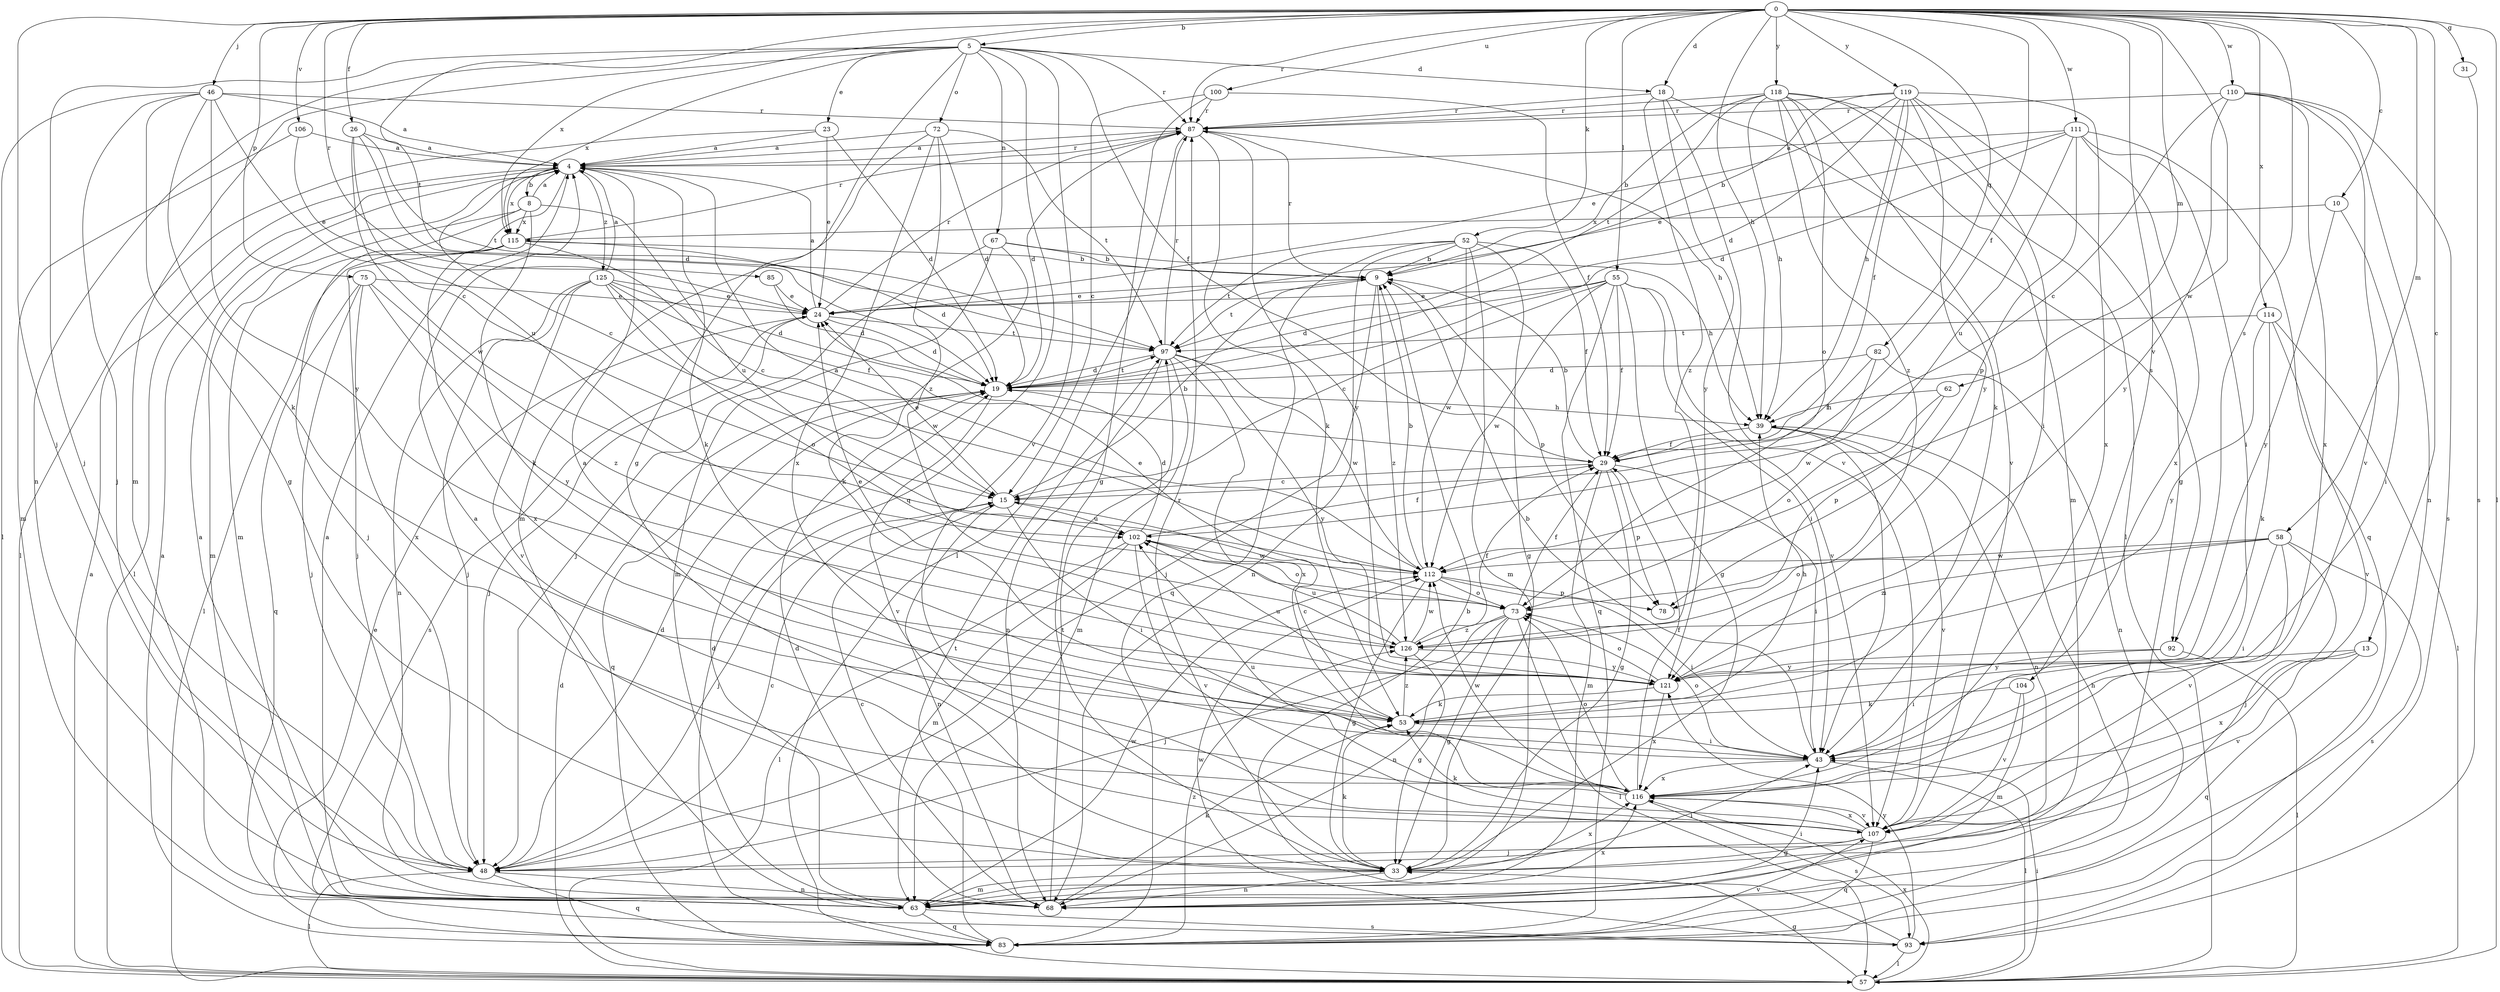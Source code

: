 strict digraph  {
0;
4;
5;
8;
9;
10;
13;
15;
18;
19;
23;
24;
26;
29;
31;
33;
39;
43;
46;
48;
52;
53;
55;
57;
58;
62;
63;
67;
68;
72;
73;
75;
78;
82;
83;
85;
87;
92;
93;
97;
100;
102;
104;
106;
107;
110;
111;
112;
114;
115;
116;
118;
119;
121;
125;
126;
0 -> 5  [label=b];
0 -> 10  [label=c];
0 -> 13  [label=c];
0 -> 18  [label=d];
0 -> 26  [label=f];
0 -> 29  [label=f];
0 -> 31  [label=g];
0 -> 39  [label=h];
0 -> 46  [label=j];
0 -> 48  [label=j];
0 -> 52  [label=k];
0 -> 55  [label=l];
0 -> 57  [label=l];
0 -> 58  [label=m];
0 -> 62  [label=m];
0 -> 75  [label=p];
0 -> 82  [label=q];
0 -> 85  [label=r];
0 -> 87  [label=r];
0 -> 92  [label=s];
0 -> 97  [label=t];
0 -> 100  [label=u];
0 -> 104  [label=v];
0 -> 106  [label=v];
0 -> 110  [label=w];
0 -> 111  [label=w];
0 -> 112  [label=w];
0 -> 114  [label=x];
0 -> 115  [label=x];
0 -> 118  [label=y];
0 -> 119  [label=y];
4 -> 8  [label=b];
4 -> 15  [label=c];
4 -> 53  [label=k];
4 -> 57  [label=l];
4 -> 63  [label=m];
4 -> 87  [label=r];
4 -> 115  [label=x];
4 -> 125  [label=z];
5 -> 18  [label=d];
5 -> 23  [label=e];
5 -> 29  [label=f];
5 -> 33  [label=g];
5 -> 48  [label=j];
5 -> 63  [label=m];
5 -> 67  [label=n];
5 -> 68  [label=n];
5 -> 72  [label=o];
5 -> 83  [label=q];
5 -> 87  [label=r];
5 -> 107  [label=v];
5 -> 115  [label=x];
8 -> 4  [label=a];
8 -> 48  [label=j];
8 -> 53  [label=k];
8 -> 63  [label=m];
8 -> 102  [label=u];
8 -> 115  [label=x];
9 -> 24  [label=e];
9 -> 48  [label=j];
9 -> 78  [label=p];
9 -> 87  [label=r];
9 -> 97  [label=t];
9 -> 126  [label=z];
10 -> 43  [label=i];
10 -> 115  [label=x];
10 -> 121  [label=y];
13 -> 83  [label=q];
13 -> 107  [label=v];
13 -> 116  [label=x];
13 -> 121  [label=y];
15 -> 9  [label=b];
15 -> 24  [label=e];
15 -> 43  [label=i];
15 -> 48  [label=j];
15 -> 68  [label=n];
15 -> 102  [label=u];
18 -> 87  [label=r];
18 -> 92  [label=s];
18 -> 107  [label=v];
18 -> 121  [label=y];
18 -> 126  [label=z];
19 -> 39  [label=h];
19 -> 83  [label=q];
19 -> 97  [label=t];
19 -> 107  [label=v];
23 -> 4  [label=a];
23 -> 19  [label=d];
23 -> 24  [label=e];
23 -> 57  [label=l];
24 -> 4  [label=a];
24 -> 19  [label=d];
24 -> 48  [label=j];
24 -> 87  [label=r];
24 -> 93  [label=s];
24 -> 97  [label=t];
26 -> 4  [label=a];
26 -> 19  [label=d];
26 -> 97  [label=t];
26 -> 102  [label=u];
26 -> 112  [label=w];
29 -> 9  [label=b];
29 -> 15  [label=c];
29 -> 33  [label=g];
29 -> 43  [label=i];
29 -> 63  [label=m];
29 -> 78  [label=p];
31 -> 93  [label=s];
33 -> 4  [label=a];
33 -> 43  [label=i];
33 -> 53  [label=k];
33 -> 63  [label=m];
33 -> 68  [label=n];
33 -> 87  [label=r];
33 -> 116  [label=x];
39 -> 29  [label=f];
39 -> 43  [label=i];
39 -> 68  [label=n];
39 -> 107  [label=v];
43 -> 4  [label=a];
43 -> 9  [label=b];
43 -> 57  [label=l];
43 -> 73  [label=o];
43 -> 116  [label=x];
46 -> 4  [label=a];
46 -> 15  [label=c];
46 -> 33  [label=g];
46 -> 48  [label=j];
46 -> 53  [label=k];
46 -> 57  [label=l];
46 -> 87  [label=r];
46 -> 121  [label=y];
48 -> 15  [label=c];
48 -> 19  [label=d];
48 -> 57  [label=l];
48 -> 68  [label=n];
48 -> 83  [label=q];
52 -> 9  [label=b];
52 -> 29  [label=f];
52 -> 33  [label=g];
52 -> 63  [label=m];
52 -> 68  [label=n];
52 -> 83  [label=q];
52 -> 97  [label=t];
52 -> 112  [label=w];
53 -> 15  [label=c];
53 -> 39  [label=h];
53 -> 43  [label=i];
53 -> 126  [label=z];
55 -> 15  [label=c];
55 -> 19  [label=d];
55 -> 24  [label=e];
55 -> 29  [label=f];
55 -> 33  [label=g];
55 -> 43  [label=i];
55 -> 83  [label=q];
55 -> 107  [label=v];
55 -> 112  [label=w];
57 -> 4  [label=a];
57 -> 19  [label=d];
57 -> 33  [label=g];
57 -> 43  [label=i];
57 -> 116  [label=x];
58 -> 43  [label=i];
58 -> 48  [label=j];
58 -> 73  [label=o];
58 -> 93  [label=s];
58 -> 107  [label=v];
58 -> 112  [label=w];
58 -> 126  [label=z];
62 -> 39  [label=h];
62 -> 73  [label=o];
62 -> 78  [label=p];
63 -> 4  [label=a];
63 -> 19  [label=d];
63 -> 83  [label=q];
63 -> 93  [label=s];
63 -> 112  [label=w];
63 -> 116  [label=x];
67 -> 9  [label=b];
67 -> 39  [label=h];
67 -> 48  [label=j];
67 -> 53  [label=k];
67 -> 63  [label=m];
68 -> 4  [label=a];
68 -> 15  [label=c];
68 -> 19  [label=d];
68 -> 43  [label=i];
68 -> 53  [label=k];
68 -> 97  [label=t];
72 -> 4  [label=a];
72 -> 19  [label=d];
72 -> 63  [label=m];
72 -> 97  [label=t];
72 -> 116  [label=x];
72 -> 126  [label=z];
73 -> 24  [label=e];
73 -> 29  [label=f];
73 -> 33  [label=g];
73 -> 48  [label=j];
73 -> 57  [label=l];
73 -> 68  [label=n];
73 -> 126  [label=z];
75 -> 24  [label=e];
75 -> 48  [label=j];
75 -> 83  [label=q];
75 -> 116  [label=x];
75 -> 121  [label=y];
75 -> 126  [label=z];
82 -> 19  [label=d];
82 -> 29  [label=f];
82 -> 68  [label=n];
82 -> 112  [label=w];
83 -> 4  [label=a];
83 -> 24  [label=e];
83 -> 39  [label=h];
83 -> 97  [label=t];
83 -> 107  [label=v];
83 -> 126  [label=z];
85 -> 19  [label=d];
85 -> 24  [label=e];
87 -> 4  [label=a];
87 -> 19  [label=d];
87 -> 39  [label=h];
87 -> 53  [label=k];
87 -> 57  [label=l];
87 -> 121  [label=y];
92 -> 43  [label=i];
92 -> 57  [label=l];
92 -> 121  [label=y];
93 -> 9  [label=b];
93 -> 57  [label=l];
93 -> 112  [label=w];
93 -> 121  [label=y];
97 -> 19  [label=d];
97 -> 63  [label=m];
97 -> 68  [label=n];
97 -> 87  [label=r];
97 -> 112  [label=w];
97 -> 116  [label=x];
97 -> 121  [label=y];
100 -> 15  [label=c];
100 -> 29  [label=f];
100 -> 33  [label=g];
100 -> 87  [label=r];
102 -> 19  [label=d];
102 -> 29  [label=f];
102 -> 57  [label=l];
102 -> 63  [label=m];
102 -> 73  [label=o];
102 -> 107  [label=v];
102 -> 112  [label=w];
104 -> 53  [label=k];
104 -> 63  [label=m];
104 -> 107  [label=v];
106 -> 4  [label=a];
106 -> 24  [label=e];
106 -> 63  [label=m];
107 -> 33  [label=g];
107 -> 48  [label=j];
107 -> 53  [label=k];
107 -> 83  [label=q];
107 -> 116  [label=x];
110 -> 15  [label=c];
110 -> 68  [label=n];
110 -> 87  [label=r];
110 -> 93  [label=s];
110 -> 107  [label=v];
110 -> 116  [label=x];
110 -> 121  [label=y];
111 -> 4  [label=a];
111 -> 19  [label=d];
111 -> 24  [label=e];
111 -> 43  [label=i];
111 -> 78  [label=p];
111 -> 83  [label=q];
111 -> 102  [label=u];
111 -> 116  [label=x];
112 -> 4  [label=a];
112 -> 9  [label=b];
112 -> 33  [label=g];
112 -> 43  [label=i];
112 -> 73  [label=o];
112 -> 78  [label=p];
114 -> 53  [label=k];
114 -> 57  [label=l];
114 -> 97  [label=t];
114 -> 107  [label=v];
114 -> 121  [label=y];
115 -> 9  [label=b];
115 -> 15  [label=c];
115 -> 19  [label=d];
115 -> 48  [label=j];
115 -> 57  [label=l];
115 -> 87  [label=r];
115 -> 116  [label=x];
116 -> 29  [label=f];
116 -> 73  [label=o];
116 -> 93  [label=s];
116 -> 102  [label=u];
116 -> 107  [label=v];
116 -> 112  [label=w];
118 -> 9  [label=b];
118 -> 39  [label=h];
118 -> 53  [label=k];
118 -> 57  [label=l];
118 -> 63  [label=m];
118 -> 73  [label=o];
118 -> 87  [label=r];
118 -> 97  [label=t];
118 -> 107  [label=v];
118 -> 126  [label=z];
119 -> 9  [label=b];
119 -> 19  [label=d];
119 -> 24  [label=e];
119 -> 29  [label=f];
119 -> 33  [label=g];
119 -> 39  [label=h];
119 -> 43  [label=i];
119 -> 87  [label=r];
119 -> 116  [label=x];
119 -> 121  [label=y];
121 -> 53  [label=k];
121 -> 73  [label=o];
121 -> 102  [label=u];
121 -> 116  [label=x];
125 -> 4  [label=a];
125 -> 19  [label=d];
125 -> 24  [label=e];
125 -> 29  [label=f];
125 -> 48  [label=j];
125 -> 68  [label=n];
125 -> 73  [label=o];
125 -> 107  [label=v];
125 -> 112  [label=w];
126 -> 24  [label=e];
126 -> 29  [label=f];
126 -> 33  [label=g];
126 -> 102  [label=u];
126 -> 112  [label=w];
126 -> 121  [label=y];
}

